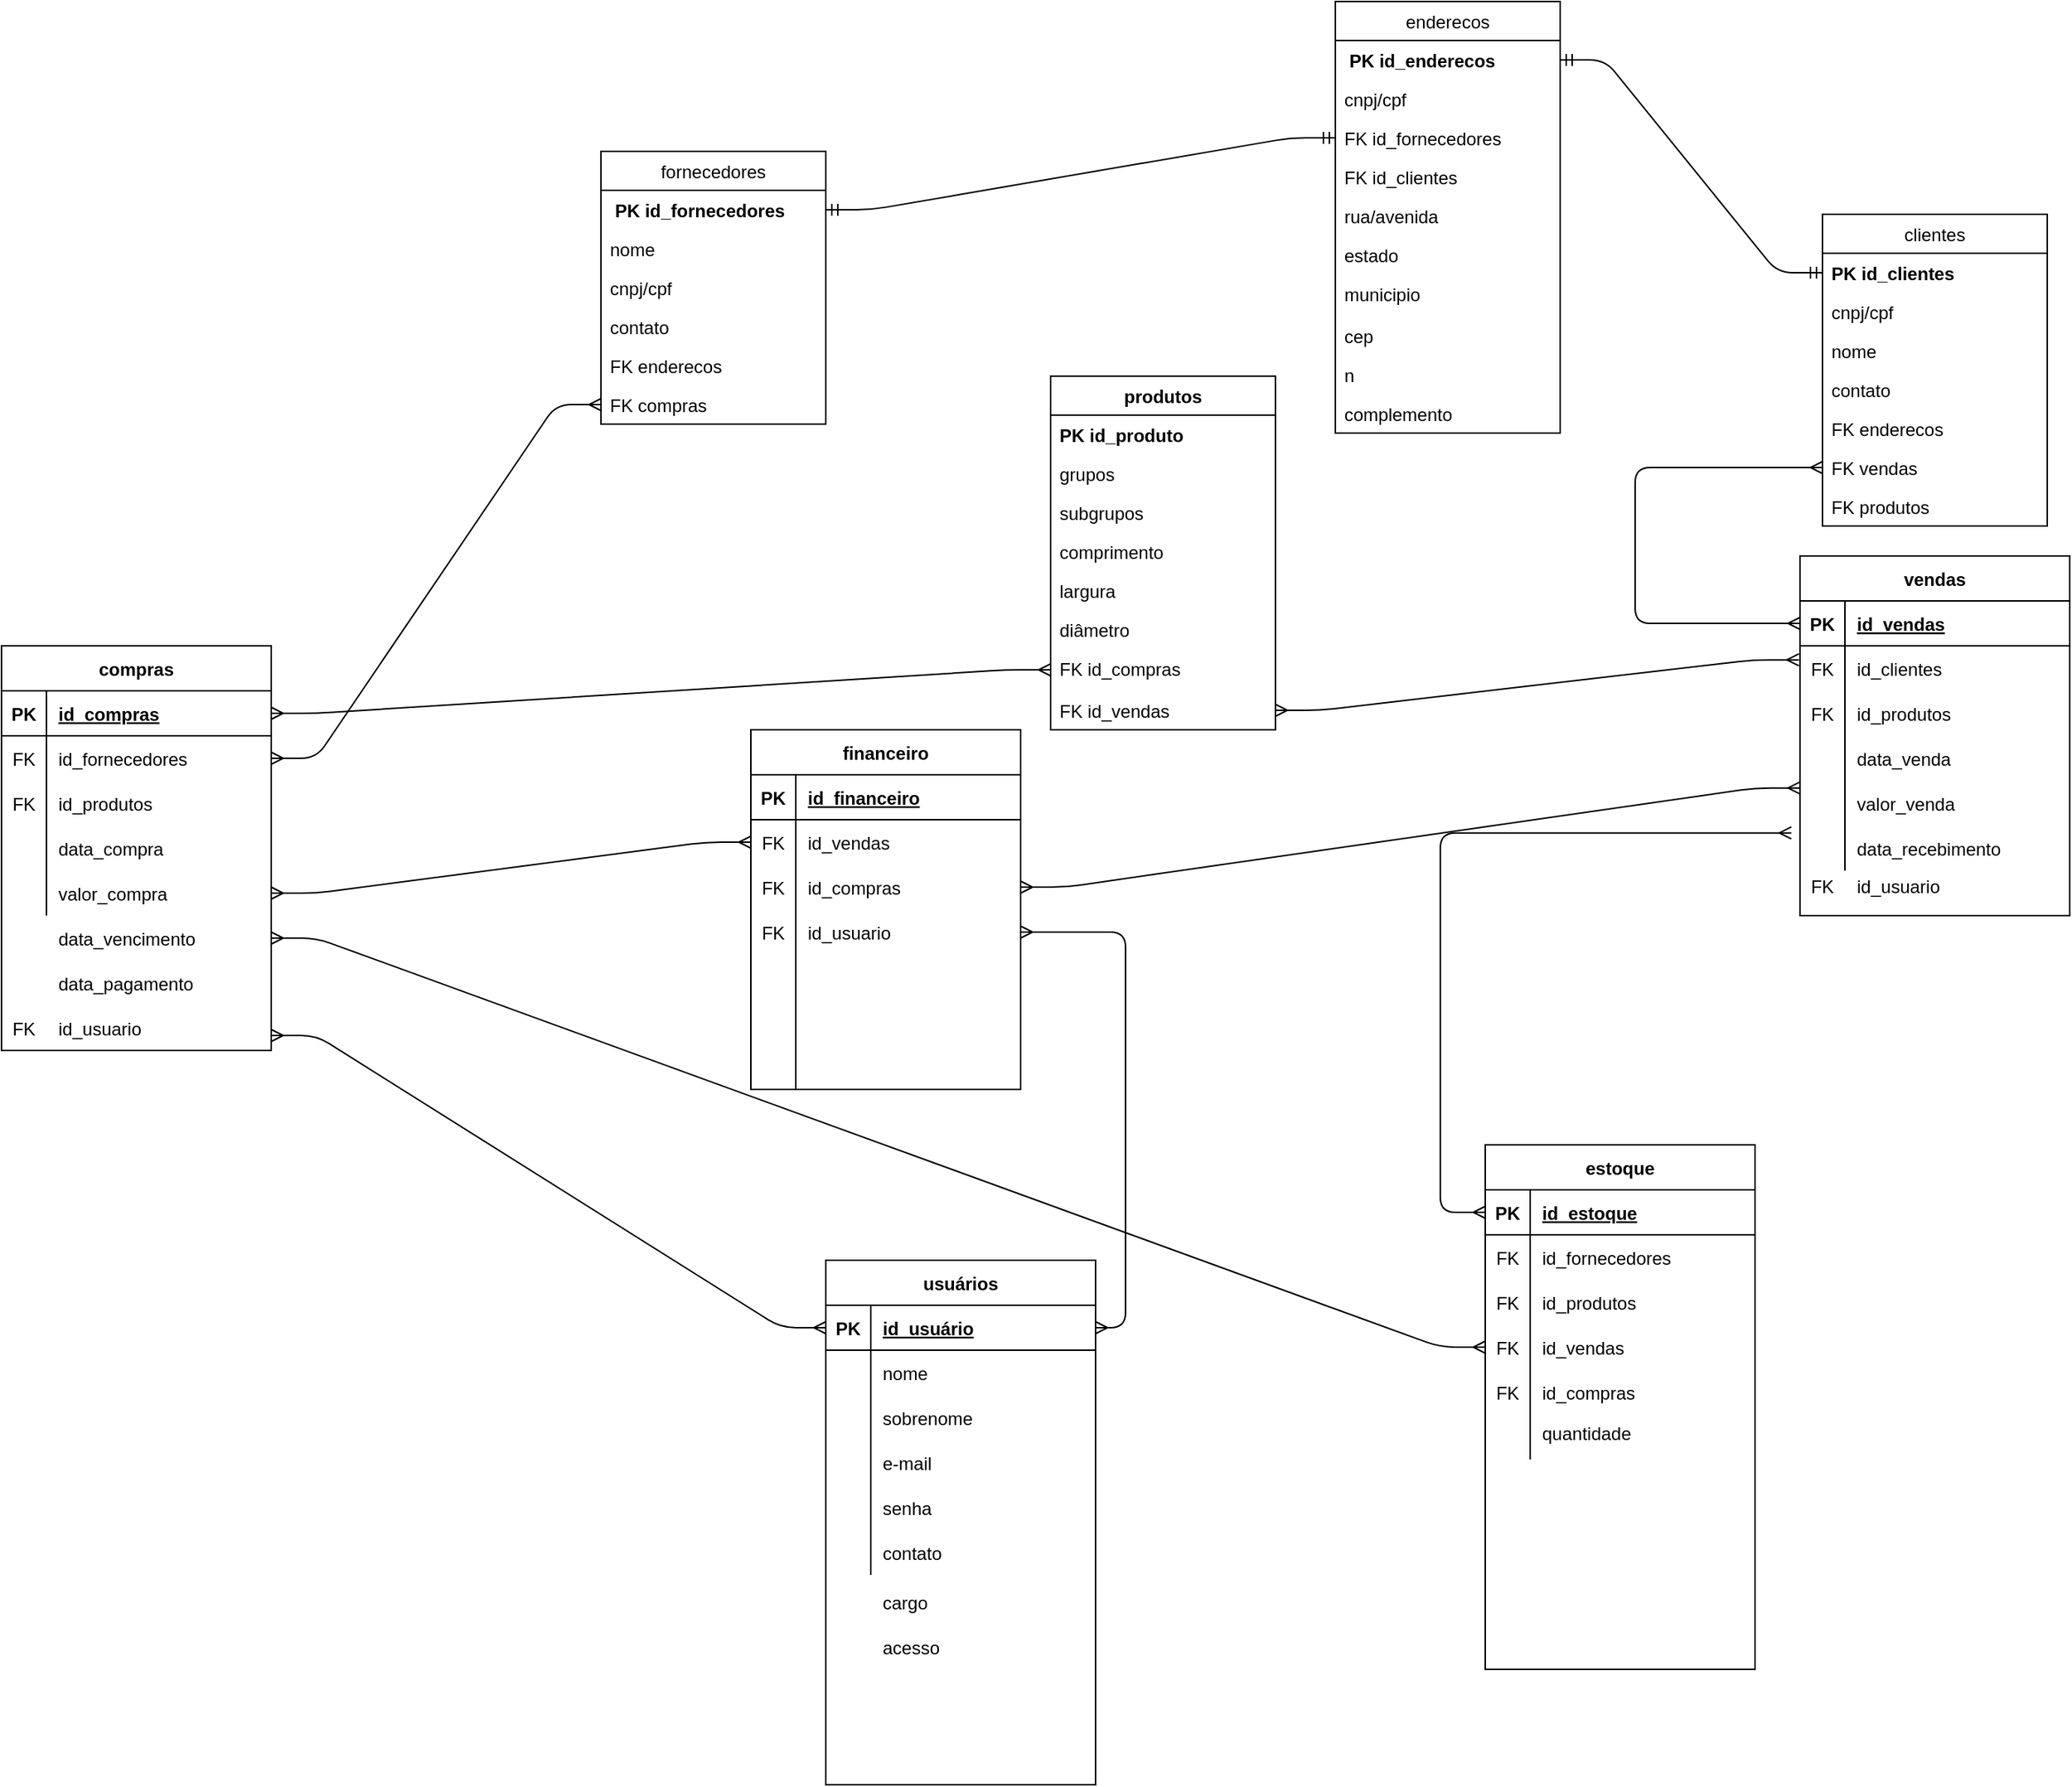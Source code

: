 <mxfile version="14.6.13" type="device"><diagram id="AC3jCSPEjIk_bnO0UqeY" name="Página-1"><mxGraphModel dx="2979" dy="2170" grid="1" gridSize="10" guides="1" tooltips="1" connect="1" arrows="1" fold="1" page="1" pageScale="1" pageWidth="1169" pageHeight="827" math="0" shadow="0"><root><mxCell id="0"/><mxCell id="1" parent="0"/><mxCell id="lcwkGmgKL0nh7AjNiD4M-1" value="fornecedores" style="swimlane;fontStyle=0;childLayout=stackLayout;horizontal=1;startSize=26;horizontalStack=0;resizeParent=1;resizeParentMax=0;resizeLast=0;collapsible=1;marginBottom=0;" parent="1" vertex="1"><mxGeometry x="50" y="30" width="150" height="182" as="geometry"/></mxCell><mxCell id="lcwkGmgKL0nh7AjNiD4M-2" value=" PK id_fornecedores" style="text;strokeColor=none;fillColor=none;align=left;verticalAlign=top;spacingLeft=4;spacingRight=4;overflow=hidden;rotatable=0;points=[[0,0.5],[1,0.5]];portConstraint=eastwest;fontStyle=1" parent="lcwkGmgKL0nh7AjNiD4M-1" vertex="1"><mxGeometry y="26" width="150" height="26" as="geometry"/></mxCell><mxCell id="lcwkGmgKL0nh7AjNiD4M-3" value="nome" style="text;strokeColor=none;fillColor=none;align=left;verticalAlign=top;spacingLeft=4;spacingRight=4;overflow=hidden;rotatable=0;points=[[0,0.5],[1,0.5]];portConstraint=eastwest;" parent="lcwkGmgKL0nh7AjNiD4M-1" vertex="1"><mxGeometry y="52" width="150" height="26" as="geometry"/></mxCell><mxCell id="lcwkGmgKL0nh7AjNiD4M-4" value="cnpj/cpf" style="text;strokeColor=none;fillColor=none;align=left;verticalAlign=top;spacingLeft=4;spacingRight=4;overflow=hidden;rotatable=0;points=[[0,0.5],[1,0.5]];portConstraint=eastwest;" parent="lcwkGmgKL0nh7AjNiD4M-1" vertex="1"><mxGeometry y="78" width="150" height="26" as="geometry"/></mxCell><mxCell id="lcwkGmgKL0nh7AjNiD4M-5" value="contato" style="text;strokeColor=none;fillColor=none;align=left;verticalAlign=top;spacingLeft=4;spacingRight=4;overflow=hidden;rotatable=0;points=[[0,0.5],[1,0.5]];portConstraint=eastwest;" parent="lcwkGmgKL0nh7AjNiD4M-1" vertex="1"><mxGeometry y="104" width="150" height="26" as="geometry"/></mxCell><mxCell id="lcwkGmgKL0nh7AjNiD4M-6" value="FK enderecos&#10;" style="text;strokeColor=none;fillColor=none;align=left;verticalAlign=top;spacingLeft=4;spacingRight=4;overflow=hidden;rotatable=0;points=[[0,0.5],[1,0.5]];portConstraint=eastwest;" parent="lcwkGmgKL0nh7AjNiD4M-1" vertex="1"><mxGeometry y="130" width="150" height="26" as="geometry"/></mxCell><mxCell id="lcwkGmgKL0nh7AjNiD4M-7" value="FK compras" style="text;strokeColor=none;fillColor=none;align=left;verticalAlign=top;spacingLeft=4;spacingRight=4;overflow=hidden;rotatable=0;points=[[0,0.5],[1,0.5]];portConstraint=eastwest;" parent="lcwkGmgKL0nh7AjNiD4M-1" vertex="1"><mxGeometry y="156" width="150" height="26" as="geometry"/></mxCell><mxCell id="lcwkGmgKL0nh7AjNiD4M-9" value="clientes" style="swimlane;fontStyle=0;childLayout=stackLayout;horizontal=1;startSize=26;horizontalStack=0;resizeParent=1;resizeParentMax=0;resizeLast=0;collapsible=1;marginBottom=0;" parent="1" vertex="1"><mxGeometry x="865" y="72" width="150" height="208" as="geometry"/></mxCell><mxCell id="lcwkGmgKL0nh7AjNiD4M-10" value="PK id_clientes" style="text;strokeColor=none;fillColor=none;align=left;verticalAlign=top;spacingLeft=4;spacingRight=4;overflow=hidden;rotatable=0;points=[[0,0.5],[1,0.5]];portConstraint=eastwest;fontStyle=1" parent="lcwkGmgKL0nh7AjNiD4M-9" vertex="1"><mxGeometry y="26" width="150" height="26" as="geometry"/></mxCell><mxCell id="lcwkGmgKL0nh7AjNiD4M-11" value="cnpj/cpf" style="text;strokeColor=none;fillColor=none;align=left;verticalAlign=top;spacingLeft=4;spacingRight=4;overflow=hidden;rotatable=0;points=[[0,0.5],[1,0.5]];portConstraint=eastwest;" parent="lcwkGmgKL0nh7AjNiD4M-9" vertex="1"><mxGeometry y="52" width="150" height="26" as="geometry"/></mxCell><mxCell id="lcwkGmgKL0nh7AjNiD4M-12" value="nome" style="text;strokeColor=none;fillColor=none;align=left;verticalAlign=top;spacingLeft=4;spacingRight=4;overflow=hidden;rotatable=0;points=[[0,0.5],[1,0.5]];portConstraint=eastwest;" parent="lcwkGmgKL0nh7AjNiD4M-9" vertex="1"><mxGeometry y="78" width="150" height="26" as="geometry"/></mxCell><mxCell id="lcwkGmgKL0nh7AjNiD4M-13" value="contato" style="text;strokeColor=none;fillColor=none;align=left;verticalAlign=top;spacingLeft=4;spacingRight=4;overflow=hidden;rotatable=0;points=[[0,0.5],[1,0.5]];portConstraint=eastwest;" parent="lcwkGmgKL0nh7AjNiD4M-9" vertex="1"><mxGeometry y="104" width="150" height="26" as="geometry"/></mxCell><mxCell id="lcwkGmgKL0nh7AjNiD4M-14" value="FK enderecos&#10;" style="text;strokeColor=none;fillColor=none;align=left;verticalAlign=top;spacingLeft=4;spacingRight=4;overflow=hidden;rotatable=0;points=[[0,0.5],[1,0.5]];portConstraint=eastwest;" parent="lcwkGmgKL0nh7AjNiD4M-9" vertex="1"><mxGeometry y="130" width="150" height="26" as="geometry"/></mxCell><mxCell id="lcwkGmgKL0nh7AjNiD4M-15" value="FK vendas" style="text;strokeColor=none;fillColor=none;align=left;verticalAlign=top;spacingLeft=4;spacingRight=4;overflow=hidden;rotatable=0;points=[[0,0.5],[1,0.5]];portConstraint=eastwest;" parent="lcwkGmgKL0nh7AjNiD4M-9" vertex="1"><mxGeometry y="156" width="150" height="26" as="geometry"/></mxCell><mxCell id="lcwkGmgKL0nh7AjNiD4M-16" value="FK produtos" style="text;strokeColor=none;fillColor=none;align=left;verticalAlign=top;spacingLeft=4;spacingRight=4;overflow=hidden;rotatable=0;points=[[0,0.5],[1,0.5]];portConstraint=eastwest;" parent="lcwkGmgKL0nh7AjNiD4M-9" vertex="1"><mxGeometry y="182" width="150" height="26" as="geometry"/></mxCell><mxCell id="lcwkGmgKL0nh7AjNiD4M-17" value="enderecos" style="swimlane;fontStyle=0;childLayout=stackLayout;horizontal=1;startSize=26;horizontalStack=0;resizeParent=1;resizeParentMax=0;resizeLast=0;collapsible=1;marginBottom=0;" parent="1" vertex="1"><mxGeometry x="540" y="-70" width="150" height="288" as="geometry"/></mxCell><mxCell id="lcwkGmgKL0nh7AjNiD4M-18" value=" PK id_enderecos" style="text;strokeColor=none;fillColor=none;align=left;verticalAlign=top;spacingLeft=4;spacingRight=4;overflow=hidden;rotatable=0;points=[[0,0.5],[1,0.5]];portConstraint=eastwest;fontStyle=1" parent="lcwkGmgKL0nh7AjNiD4M-17" vertex="1"><mxGeometry y="26" width="150" height="26" as="geometry"/></mxCell><mxCell id="lcwkGmgKL0nh7AjNiD4M-20" value="cnpj/cpf" style="text;strokeColor=none;fillColor=none;align=left;verticalAlign=top;spacingLeft=4;spacingRight=4;overflow=hidden;rotatable=0;points=[[0,0.5],[1,0.5]];portConstraint=eastwest;" parent="lcwkGmgKL0nh7AjNiD4M-17" vertex="1"><mxGeometry y="52" width="150" height="26" as="geometry"/></mxCell><mxCell id="lcwkGmgKL0nh7AjNiD4M-19" value="FK id_fornecedores" style="text;strokeColor=none;fillColor=none;align=left;verticalAlign=top;spacingLeft=4;spacingRight=4;overflow=hidden;rotatable=0;points=[[0,0.5],[1,0.5]];portConstraint=eastwest;" parent="lcwkGmgKL0nh7AjNiD4M-17" vertex="1"><mxGeometry y="78" width="150" height="26" as="geometry"/></mxCell><mxCell id="lcwkGmgKL0nh7AjNiD4M-21" value="FK id_clientes" style="text;strokeColor=none;fillColor=none;align=left;verticalAlign=top;spacingLeft=4;spacingRight=4;overflow=hidden;rotatable=0;points=[[0,0.5],[1,0.5]];portConstraint=eastwest;" parent="lcwkGmgKL0nh7AjNiD4M-17" vertex="1"><mxGeometry y="104" width="150" height="26" as="geometry"/></mxCell><mxCell id="lcwkGmgKL0nh7AjNiD4M-22" value="rua/avenida" style="text;strokeColor=none;fillColor=none;align=left;verticalAlign=top;spacingLeft=4;spacingRight=4;overflow=hidden;rotatable=0;points=[[0,0.5],[1,0.5]];portConstraint=eastwest;" parent="lcwkGmgKL0nh7AjNiD4M-17" vertex="1"><mxGeometry y="130" width="150" height="26" as="geometry"/></mxCell><mxCell id="lcwkGmgKL0nh7AjNiD4M-23" value="estado" style="text;strokeColor=none;fillColor=none;align=left;verticalAlign=top;spacingLeft=4;spacingRight=4;overflow=hidden;rotatable=0;points=[[0,0.5],[1,0.5]];portConstraint=eastwest;" parent="lcwkGmgKL0nh7AjNiD4M-17" vertex="1"><mxGeometry y="156" width="150" height="26" as="geometry"/></mxCell><mxCell id="lcwkGmgKL0nh7AjNiD4M-24" value="municipio&#10;" style="text;strokeColor=none;fillColor=none;align=left;verticalAlign=top;spacingLeft=4;spacingRight=4;overflow=hidden;rotatable=0;points=[[0,0.5],[1,0.5]];portConstraint=eastwest;" parent="lcwkGmgKL0nh7AjNiD4M-17" vertex="1"><mxGeometry y="182" width="150" height="28" as="geometry"/></mxCell><mxCell id="lcwkGmgKL0nh7AjNiD4M-29" value="cep" style="text;strokeColor=none;fillColor=none;align=left;verticalAlign=top;spacingLeft=4;spacingRight=4;overflow=hidden;rotatable=0;points=[[0,0.5],[1,0.5]];portConstraint=eastwest;" parent="lcwkGmgKL0nh7AjNiD4M-17" vertex="1"><mxGeometry y="210" width="150" height="26" as="geometry"/></mxCell><mxCell id="lcwkGmgKL0nh7AjNiD4M-31" value="n" style="text;strokeColor=none;fillColor=none;align=left;verticalAlign=top;spacingLeft=4;spacingRight=4;overflow=hidden;rotatable=0;points=[[0,0.5],[1,0.5]];portConstraint=eastwest;" parent="lcwkGmgKL0nh7AjNiD4M-17" vertex="1"><mxGeometry y="236" width="150" height="26" as="geometry"/></mxCell><mxCell id="lcwkGmgKL0nh7AjNiD4M-32" value="complemento" style="text;strokeColor=none;fillColor=none;align=left;verticalAlign=top;spacingLeft=4;spacingRight=4;overflow=hidden;rotatable=0;points=[[0,0.5],[1,0.5]];portConstraint=eastwest;" parent="lcwkGmgKL0nh7AjNiD4M-17" vertex="1"><mxGeometry y="262" width="150" height="26" as="geometry"/></mxCell><mxCell id="lcwkGmgKL0nh7AjNiD4M-33" value="produtos" style="swimlane;fontStyle=1;childLayout=stackLayout;horizontal=1;startSize=26;horizontalStack=0;resizeParent=1;resizeParentMax=0;resizeLast=0;collapsible=1;marginBottom=0;" parent="1" vertex="1"><mxGeometry x="350" y="180" width="150" height="236" as="geometry"/></mxCell><mxCell id="lcwkGmgKL0nh7AjNiD4M-34" value="PK id_produto" style="text;strokeColor=none;fillColor=none;align=left;verticalAlign=top;spacingLeft=4;spacingRight=4;overflow=hidden;rotatable=0;points=[[0,0.5],[1,0.5]];portConstraint=eastwest;fontStyle=1" parent="lcwkGmgKL0nh7AjNiD4M-33" vertex="1"><mxGeometry y="26" width="150" height="26" as="geometry"/></mxCell><mxCell id="lcwkGmgKL0nh7AjNiD4M-35" value="grupos" style="text;strokeColor=none;fillColor=none;align=left;verticalAlign=top;spacingLeft=4;spacingRight=4;overflow=hidden;rotatable=0;points=[[0,0.5],[1,0.5]];portConstraint=eastwest;" parent="lcwkGmgKL0nh7AjNiD4M-33" vertex="1"><mxGeometry y="52" width="150" height="26" as="geometry"/></mxCell><mxCell id="lcwkGmgKL0nh7AjNiD4M-36" value="subgrupos" style="text;strokeColor=none;fillColor=none;align=left;verticalAlign=top;spacingLeft=4;spacingRight=4;overflow=hidden;rotatable=0;points=[[0,0.5],[1,0.5]];portConstraint=eastwest;" parent="lcwkGmgKL0nh7AjNiD4M-33" vertex="1"><mxGeometry y="78" width="150" height="26" as="geometry"/></mxCell><mxCell id="lcwkGmgKL0nh7AjNiD4M-37" value="comprimento" style="text;strokeColor=none;fillColor=none;align=left;verticalAlign=top;spacingLeft=4;spacingRight=4;overflow=hidden;rotatable=0;points=[[0,0.5],[1,0.5]];portConstraint=eastwest;" parent="lcwkGmgKL0nh7AjNiD4M-33" vertex="1"><mxGeometry y="104" width="150" height="26" as="geometry"/></mxCell><mxCell id="lcwkGmgKL0nh7AjNiD4M-38" value="largura" style="text;strokeColor=none;fillColor=none;align=left;verticalAlign=top;spacingLeft=4;spacingRight=4;overflow=hidden;rotatable=0;points=[[0,0.5],[1,0.5]];portConstraint=eastwest;" parent="lcwkGmgKL0nh7AjNiD4M-33" vertex="1"><mxGeometry y="130" width="150" height="26" as="geometry"/></mxCell><mxCell id="lcwkGmgKL0nh7AjNiD4M-39" value="diâmetro" style="text;strokeColor=none;fillColor=none;align=left;verticalAlign=top;spacingLeft=4;spacingRight=4;overflow=hidden;rotatable=0;points=[[0,0.5],[1,0.5]];portConstraint=eastwest;" parent="lcwkGmgKL0nh7AjNiD4M-33" vertex="1"><mxGeometry y="156" width="150" height="26" as="geometry"/></mxCell><mxCell id="lcwkGmgKL0nh7AjNiD4M-40" value="FK id_compras" style="text;strokeColor=none;fillColor=none;align=left;verticalAlign=top;spacingLeft=4;spacingRight=4;overflow=hidden;rotatable=0;points=[[0,0.5],[1,0.5]];portConstraint=eastwest;" parent="lcwkGmgKL0nh7AjNiD4M-33" vertex="1"><mxGeometry y="182" width="150" height="28" as="geometry"/></mxCell><mxCell id="lcwkGmgKL0nh7AjNiD4M-41" value="FK id_vendas" style="text;strokeColor=none;fillColor=none;align=left;verticalAlign=top;spacingLeft=4;spacingRight=4;overflow=hidden;rotatable=0;points=[[0,0.5],[1,0.5]];portConstraint=eastwest;" parent="lcwkGmgKL0nh7AjNiD4M-33" vertex="1"><mxGeometry y="210" width="150" height="26" as="geometry"/></mxCell><mxCell id="lcwkGmgKL0nh7AjNiD4M-52" value="vendas" style="shape=table;startSize=30;container=1;collapsible=1;childLayout=tableLayout;fixedRows=1;rowLines=0;fontStyle=1;align=center;resizeLast=1;" parent="1" vertex="1"><mxGeometry x="850" y="300" width="180" height="240" as="geometry"/></mxCell><mxCell id="lcwkGmgKL0nh7AjNiD4M-53" value="" style="shape=partialRectangle;collapsible=0;dropTarget=0;pointerEvents=0;fillColor=none;top=0;left=0;bottom=1;right=0;points=[[0,0.5],[1,0.5]];portConstraint=eastwest;" parent="lcwkGmgKL0nh7AjNiD4M-52" vertex="1"><mxGeometry y="30" width="180" height="30" as="geometry"/></mxCell><mxCell id="lcwkGmgKL0nh7AjNiD4M-54" value="PK" style="shape=partialRectangle;connectable=0;fillColor=none;top=0;left=0;bottom=0;right=0;fontStyle=1;overflow=hidden;" parent="lcwkGmgKL0nh7AjNiD4M-53" vertex="1"><mxGeometry width="30" height="30" as="geometry"/></mxCell><mxCell id="lcwkGmgKL0nh7AjNiD4M-55" value="id_vendas" style="shape=partialRectangle;connectable=0;fillColor=none;top=0;left=0;bottom=0;right=0;align=left;spacingLeft=6;fontStyle=5;overflow=hidden;" parent="lcwkGmgKL0nh7AjNiD4M-53" vertex="1"><mxGeometry x="30" width="150" height="30" as="geometry"/></mxCell><mxCell id="lcwkGmgKL0nh7AjNiD4M-56" value="" style="shape=partialRectangle;collapsible=0;dropTarget=0;pointerEvents=0;fillColor=none;top=0;left=0;bottom=0;right=0;points=[[0,0.5],[1,0.5]];portConstraint=eastwest;" parent="lcwkGmgKL0nh7AjNiD4M-52" vertex="1"><mxGeometry y="60" width="180" height="30" as="geometry"/></mxCell><mxCell id="lcwkGmgKL0nh7AjNiD4M-57" value="FK" style="shape=partialRectangle;connectable=0;fillColor=none;top=0;left=0;bottom=0;right=0;editable=1;overflow=hidden;" parent="lcwkGmgKL0nh7AjNiD4M-56" vertex="1"><mxGeometry width="30" height="30" as="geometry"/></mxCell><mxCell id="lcwkGmgKL0nh7AjNiD4M-58" value="id_clientes" style="shape=partialRectangle;connectable=0;fillColor=none;top=0;left=0;bottom=0;right=0;align=left;spacingLeft=6;overflow=hidden;" parent="lcwkGmgKL0nh7AjNiD4M-56" vertex="1"><mxGeometry x="30" width="150" height="30" as="geometry"/></mxCell><mxCell id="lcwkGmgKL0nh7AjNiD4M-59" value="" style="shape=partialRectangle;collapsible=0;dropTarget=0;pointerEvents=0;fillColor=none;top=0;left=0;bottom=0;right=0;points=[[0,0.5],[1,0.5]];portConstraint=eastwest;" parent="lcwkGmgKL0nh7AjNiD4M-52" vertex="1"><mxGeometry y="90" width="180" height="30" as="geometry"/></mxCell><mxCell id="lcwkGmgKL0nh7AjNiD4M-60" value="FK" style="shape=partialRectangle;connectable=0;fillColor=none;top=0;left=0;bottom=0;right=0;editable=1;overflow=hidden;" parent="lcwkGmgKL0nh7AjNiD4M-59" vertex="1"><mxGeometry width="30" height="30" as="geometry"/></mxCell><mxCell id="lcwkGmgKL0nh7AjNiD4M-61" value="id_produtos" style="shape=partialRectangle;connectable=0;fillColor=none;top=0;left=0;bottom=0;right=0;align=left;spacingLeft=6;overflow=hidden;" parent="lcwkGmgKL0nh7AjNiD4M-59" vertex="1"><mxGeometry x="30" width="150" height="30" as="geometry"/></mxCell><mxCell id="lcwkGmgKL0nh7AjNiD4M-62" value="" style="shape=partialRectangle;collapsible=0;dropTarget=0;pointerEvents=0;fillColor=none;top=0;left=0;bottom=0;right=0;points=[[0,0.5],[1,0.5]];portConstraint=eastwest;" parent="lcwkGmgKL0nh7AjNiD4M-52" vertex="1"><mxGeometry y="120" width="180" height="30" as="geometry"/></mxCell><mxCell id="lcwkGmgKL0nh7AjNiD4M-63" value="" style="shape=partialRectangle;connectable=0;fillColor=none;top=0;left=0;bottom=0;right=0;editable=1;overflow=hidden;" parent="lcwkGmgKL0nh7AjNiD4M-62" vertex="1"><mxGeometry width="30" height="30" as="geometry"/></mxCell><mxCell id="lcwkGmgKL0nh7AjNiD4M-64" value="data_venda" style="shape=partialRectangle;connectable=0;fillColor=none;top=0;left=0;bottom=0;right=0;align=left;spacingLeft=6;overflow=hidden;" parent="lcwkGmgKL0nh7AjNiD4M-62" vertex="1"><mxGeometry x="30" width="150" height="30" as="geometry"/></mxCell><mxCell id="lcwkGmgKL0nh7AjNiD4M-68" value="" style="shape=partialRectangle;collapsible=0;dropTarget=0;pointerEvents=0;fillColor=none;top=0;left=0;bottom=0;right=0;points=[[0,0.5],[1,0.5]];portConstraint=eastwest;" parent="lcwkGmgKL0nh7AjNiD4M-52" vertex="1"><mxGeometry y="150" width="180" height="30" as="geometry"/></mxCell><mxCell id="lcwkGmgKL0nh7AjNiD4M-69" value="" style="shape=partialRectangle;connectable=0;fillColor=none;top=0;left=0;bottom=0;right=0;editable=1;overflow=hidden;" parent="lcwkGmgKL0nh7AjNiD4M-68" vertex="1"><mxGeometry width="30" height="30" as="geometry"/></mxCell><mxCell id="lcwkGmgKL0nh7AjNiD4M-70" value="valor_venda" style="shape=partialRectangle;connectable=0;fillColor=none;top=0;left=0;bottom=0;right=0;align=left;spacingLeft=6;overflow=hidden;" parent="lcwkGmgKL0nh7AjNiD4M-68" vertex="1"><mxGeometry x="30" width="150" height="30" as="geometry"/></mxCell><mxCell id="lcwkGmgKL0nh7AjNiD4M-90" value="" style="shape=partialRectangle;collapsible=0;dropTarget=0;pointerEvents=0;fillColor=none;top=0;left=0;bottom=0;right=0;points=[[0,0.5],[1,0.5]];portConstraint=eastwest;" parent="lcwkGmgKL0nh7AjNiD4M-52" vertex="1"><mxGeometry y="180" width="180" height="30" as="geometry"/></mxCell><mxCell id="lcwkGmgKL0nh7AjNiD4M-91" value="" style="shape=partialRectangle;connectable=0;fillColor=none;top=0;left=0;bottom=0;right=0;editable=1;overflow=hidden;" parent="lcwkGmgKL0nh7AjNiD4M-90" vertex="1"><mxGeometry width="30" height="30" as="geometry"/></mxCell><mxCell id="lcwkGmgKL0nh7AjNiD4M-92" value="data_recebimento" style="shape=partialRectangle;connectable=0;fillColor=none;top=0;left=0;bottom=0;right=0;align=left;spacingLeft=6;overflow=hidden;" parent="lcwkGmgKL0nh7AjNiD4M-90" vertex="1"><mxGeometry x="30" width="150" height="30" as="geometry"/></mxCell><mxCell id="lcwkGmgKL0nh7AjNiD4M-71" value="compras" style="shape=table;startSize=30;container=1;collapsible=1;childLayout=tableLayout;fixedRows=1;rowLines=0;fontStyle=1;align=center;resizeLast=1;" parent="1" vertex="1"><mxGeometry x="-350" y="360" width="180" height="270" as="geometry"/></mxCell><mxCell id="lcwkGmgKL0nh7AjNiD4M-72" value="" style="shape=partialRectangle;collapsible=0;dropTarget=0;pointerEvents=0;fillColor=none;top=0;left=0;bottom=1;right=0;points=[[0,0.5],[1,0.5]];portConstraint=eastwest;" parent="lcwkGmgKL0nh7AjNiD4M-71" vertex="1"><mxGeometry y="30" width="180" height="30" as="geometry"/></mxCell><mxCell id="lcwkGmgKL0nh7AjNiD4M-73" value="PK" style="shape=partialRectangle;connectable=0;fillColor=none;top=0;left=0;bottom=0;right=0;fontStyle=1;overflow=hidden;" parent="lcwkGmgKL0nh7AjNiD4M-72" vertex="1"><mxGeometry width="30" height="30" as="geometry"/></mxCell><mxCell id="lcwkGmgKL0nh7AjNiD4M-74" value="id_compras" style="shape=partialRectangle;connectable=0;fillColor=none;top=0;left=0;bottom=0;right=0;align=left;spacingLeft=6;fontStyle=5;overflow=hidden;" parent="lcwkGmgKL0nh7AjNiD4M-72" vertex="1"><mxGeometry x="30" width="150" height="30" as="geometry"/></mxCell><mxCell id="lcwkGmgKL0nh7AjNiD4M-75" value="" style="shape=partialRectangle;collapsible=0;dropTarget=0;pointerEvents=0;fillColor=none;top=0;left=0;bottom=0;right=0;points=[[0,0.5],[1,0.5]];portConstraint=eastwest;" parent="lcwkGmgKL0nh7AjNiD4M-71" vertex="1"><mxGeometry y="60" width="180" height="30" as="geometry"/></mxCell><mxCell id="lcwkGmgKL0nh7AjNiD4M-76" value="FK" style="shape=partialRectangle;connectable=0;fillColor=none;top=0;left=0;bottom=0;right=0;editable=1;overflow=hidden;" parent="lcwkGmgKL0nh7AjNiD4M-75" vertex="1"><mxGeometry width="30" height="30" as="geometry"/></mxCell><mxCell id="lcwkGmgKL0nh7AjNiD4M-77" value="id_fornecedores" style="shape=partialRectangle;connectable=0;fillColor=none;top=0;left=0;bottom=0;right=0;align=left;spacingLeft=6;overflow=hidden;" parent="lcwkGmgKL0nh7AjNiD4M-75" vertex="1"><mxGeometry x="30" width="150" height="30" as="geometry"/></mxCell><mxCell id="lcwkGmgKL0nh7AjNiD4M-78" value="" style="shape=partialRectangle;collapsible=0;dropTarget=0;pointerEvents=0;fillColor=none;top=0;left=0;bottom=0;right=0;points=[[0,0.5],[1,0.5]];portConstraint=eastwest;" parent="lcwkGmgKL0nh7AjNiD4M-71" vertex="1"><mxGeometry y="90" width="180" height="30" as="geometry"/></mxCell><mxCell id="lcwkGmgKL0nh7AjNiD4M-79" value="FK" style="shape=partialRectangle;connectable=0;fillColor=none;top=0;left=0;bottom=0;right=0;editable=1;overflow=hidden;" parent="lcwkGmgKL0nh7AjNiD4M-78" vertex="1"><mxGeometry width="30" height="30" as="geometry"/></mxCell><mxCell id="lcwkGmgKL0nh7AjNiD4M-80" value="id_produtos" style="shape=partialRectangle;connectable=0;fillColor=none;top=0;left=0;bottom=0;right=0;align=left;spacingLeft=6;overflow=hidden;" parent="lcwkGmgKL0nh7AjNiD4M-78" vertex="1"><mxGeometry x="30" width="150" height="30" as="geometry"/></mxCell><mxCell id="lcwkGmgKL0nh7AjNiD4M-81" value="" style="shape=partialRectangle;collapsible=0;dropTarget=0;pointerEvents=0;fillColor=none;top=0;left=0;bottom=0;right=0;points=[[0,0.5],[1,0.5]];portConstraint=eastwest;" parent="lcwkGmgKL0nh7AjNiD4M-71" vertex="1"><mxGeometry y="120" width="180" height="30" as="geometry"/></mxCell><mxCell id="lcwkGmgKL0nh7AjNiD4M-82" value="" style="shape=partialRectangle;connectable=0;fillColor=none;top=0;left=0;bottom=0;right=0;editable=1;overflow=hidden;" parent="lcwkGmgKL0nh7AjNiD4M-81" vertex="1"><mxGeometry width="30" height="30" as="geometry"/></mxCell><mxCell id="lcwkGmgKL0nh7AjNiD4M-83" value="data_compra" style="shape=partialRectangle;connectable=0;fillColor=none;top=0;left=0;bottom=0;right=0;align=left;spacingLeft=6;overflow=hidden;" parent="lcwkGmgKL0nh7AjNiD4M-81" vertex="1"><mxGeometry x="30" width="150" height="30" as="geometry"/></mxCell><mxCell id="lcwkGmgKL0nh7AjNiD4M-87" value="" style="shape=partialRectangle;collapsible=0;dropTarget=0;pointerEvents=0;fillColor=none;top=0;left=0;bottom=0;right=0;points=[[0,0.5],[1,0.5]];portConstraint=eastwest;" parent="lcwkGmgKL0nh7AjNiD4M-71" vertex="1"><mxGeometry y="150" width="180" height="30" as="geometry"/></mxCell><mxCell id="lcwkGmgKL0nh7AjNiD4M-88" value="" style="shape=partialRectangle;connectable=0;fillColor=none;top=0;left=0;bottom=0;right=0;editable=1;overflow=hidden;" parent="lcwkGmgKL0nh7AjNiD4M-87" vertex="1"><mxGeometry width="30" height="30" as="geometry"/></mxCell><mxCell id="lcwkGmgKL0nh7AjNiD4M-89" value="valor_compra" style="shape=partialRectangle;connectable=0;fillColor=none;top=0;left=0;bottom=0;right=0;align=left;spacingLeft=6;overflow=hidden;" parent="lcwkGmgKL0nh7AjNiD4M-87" vertex="1"><mxGeometry x="30" width="150" height="30" as="geometry"/></mxCell><mxCell id="lcwkGmgKL0nh7AjNiD4M-120" value="" style="shape=partialRectangle;collapsible=0;dropTarget=0;pointerEvents=0;fillColor=none;top=0;left=0;bottom=0;right=0;points=[[0,0.5],[1,0.5]];portConstraint=eastwest;" parent="1" vertex="1"><mxGeometry x="-350" y="570" width="180" height="30" as="geometry"/></mxCell><mxCell id="lcwkGmgKL0nh7AjNiD4M-121" value="" style="shape=partialRectangle;connectable=0;fillColor=none;top=0;left=0;bottom=0;right=0;editable=1;overflow=hidden;" parent="lcwkGmgKL0nh7AjNiD4M-120" vertex="1"><mxGeometry width="30" height="30" as="geometry"/></mxCell><mxCell id="lcwkGmgKL0nh7AjNiD4M-122" value="data_pagamento" style="shape=partialRectangle;connectable=0;fillColor=none;top=0;left=0;bottom=0;right=0;align=left;spacingLeft=6;overflow=hidden;" parent="lcwkGmgKL0nh7AjNiD4M-120" vertex="1"><mxGeometry x="30" width="150" height="30" as="geometry"/></mxCell><mxCell id="lcwkGmgKL0nh7AjNiD4M-123" value="" style="shape=partialRectangle;collapsible=0;dropTarget=0;pointerEvents=0;fillColor=none;top=0;left=0;bottom=0;right=0;points=[[0,0.5],[1,0.5]];portConstraint=eastwest;" parent="1" vertex="1"><mxGeometry x="-350" y="540" width="180" height="30" as="geometry"/></mxCell><mxCell id="lcwkGmgKL0nh7AjNiD4M-124" value="" style="shape=partialRectangle;connectable=0;fillColor=none;top=0;left=0;bottom=0;right=0;editable=1;overflow=hidden;" parent="lcwkGmgKL0nh7AjNiD4M-123" vertex="1"><mxGeometry width="30" height="30" as="geometry"/></mxCell><mxCell id="lcwkGmgKL0nh7AjNiD4M-125" value="data_vencimento" style="shape=partialRectangle;connectable=0;fillColor=none;top=0;left=0;bottom=0;right=0;align=left;spacingLeft=6;overflow=hidden;" parent="lcwkGmgKL0nh7AjNiD4M-123" vertex="1"><mxGeometry x="30" width="150" height="30" as="geometry"/></mxCell><mxCell id="lcwkGmgKL0nh7AjNiD4M-126" value="estoque" style="shape=table;startSize=30;container=1;collapsible=1;childLayout=tableLayout;fixedRows=1;rowLines=0;fontStyle=1;align=center;resizeLast=1;" parent="1" vertex="1"><mxGeometry x="640" y="693" width="180" height="350" as="geometry"/></mxCell><mxCell id="lcwkGmgKL0nh7AjNiD4M-127" value="" style="shape=partialRectangle;collapsible=0;dropTarget=0;pointerEvents=0;fillColor=none;top=0;left=0;bottom=1;right=0;points=[[0,0.5],[1,0.5]];portConstraint=eastwest;" parent="lcwkGmgKL0nh7AjNiD4M-126" vertex="1"><mxGeometry y="30" width="180" height="30" as="geometry"/></mxCell><mxCell id="lcwkGmgKL0nh7AjNiD4M-128" value="PK" style="shape=partialRectangle;connectable=0;fillColor=none;top=0;left=0;bottom=0;right=0;fontStyle=1;overflow=hidden;" parent="lcwkGmgKL0nh7AjNiD4M-127" vertex="1"><mxGeometry width="30" height="30" as="geometry"/></mxCell><mxCell id="lcwkGmgKL0nh7AjNiD4M-129" value="id_estoque" style="shape=partialRectangle;connectable=0;fillColor=none;top=0;left=0;bottom=0;right=0;align=left;spacingLeft=6;fontStyle=5;overflow=hidden;" parent="lcwkGmgKL0nh7AjNiD4M-127" vertex="1"><mxGeometry x="30" width="150" height="30" as="geometry"/></mxCell><mxCell id="lcwkGmgKL0nh7AjNiD4M-130" value="" style="shape=partialRectangle;collapsible=0;dropTarget=0;pointerEvents=0;fillColor=none;top=0;left=0;bottom=0;right=0;points=[[0,0.5],[1,0.5]];portConstraint=eastwest;" parent="lcwkGmgKL0nh7AjNiD4M-126" vertex="1"><mxGeometry y="60" width="180" height="30" as="geometry"/></mxCell><mxCell id="lcwkGmgKL0nh7AjNiD4M-131" value="FK" style="shape=partialRectangle;connectable=0;fillColor=none;top=0;left=0;bottom=0;right=0;editable=1;overflow=hidden;" parent="lcwkGmgKL0nh7AjNiD4M-130" vertex="1"><mxGeometry width="30" height="30" as="geometry"/></mxCell><mxCell id="lcwkGmgKL0nh7AjNiD4M-132" value="id_fornecedores" style="shape=partialRectangle;connectable=0;fillColor=none;top=0;left=0;bottom=0;right=0;align=left;spacingLeft=6;overflow=hidden;" parent="lcwkGmgKL0nh7AjNiD4M-130" vertex="1"><mxGeometry x="30" width="150" height="30" as="geometry"/></mxCell><mxCell id="lcwkGmgKL0nh7AjNiD4M-133" value="" style="shape=partialRectangle;collapsible=0;dropTarget=0;pointerEvents=0;fillColor=none;top=0;left=0;bottom=0;right=0;points=[[0,0.5],[1,0.5]];portConstraint=eastwest;" parent="lcwkGmgKL0nh7AjNiD4M-126" vertex="1"><mxGeometry y="90" width="180" height="30" as="geometry"/></mxCell><mxCell id="lcwkGmgKL0nh7AjNiD4M-134" value="FK" style="shape=partialRectangle;connectable=0;fillColor=none;top=0;left=0;bottom=0;right=0;editable=1;overflow=hidden;" parent="lcwkGmgKL0nh7AjNiD4M-133" vertex="1"><mxGeometry width="30" height="30" as="geometry"/></mxCell><mxCell id="lcwkGmgKL0nh7AjNiD4M-135" value="id_produtos" style="shape=partialRectangle;connectable=0;fillColor=none;top=0;left=0;bottom=0;right=0;align=left;spacingLeft=6;overflow=hidden;" parent="lcwkGmgKL0nh7AjNiD4M-133" vertex="1"><mxGeometry x="30" width="150" height="30" as="geometry"/></mxCell><mxCell id="lcwkGmgKL0nh7AjNiD4M-136" value="" style="shape=partialRectangle;collapsible=0;dropTarget=0;pointerEvents=0;fillColor=none;top=0;left=0;bottom=0;right=0;points=[[0,0.5],[1,0.5]];portConstraint=eastwest;" parent="lcwkGmgKL0nh7AjNiD4M-126" vertex="1"><mxGeometry y="120" width="180" height="30" as="geometry"/></mxCell><mxCell id="lcwkGmgKL0nh7AjNiD4M-137" value="FK" style="shape=partialRectangle;connectable=0;fillColor=none;top=0;left=0;bottom=0;right=0;editable=1;overflow=hidden;" parent="lcwkGmgKL0nh7AjNiD4M-136" vertex="1"><mxGeometry width="30" height="30" as="geometry"/></mxCell><mxCell id="lcwkGmgKL0nh7AjNiD4M-138" value="id_vendas" style="shape=partialRectangle;connectable=0;fillColor=none;top=0;left=0;bottom=0;right=0;align=left;spacingLeft=6;overflow=hidden;" parent="lcwkGmgKL0nh7AjNiD4M-136" vertex="1"><mxGeometry x="30" width="150" height="30" as="geometry"/></mxCell><mxCell id="lcwkGmgKL0nh7AjNiD4M-139" value="" style="shape=partialRectangle;collapsible=0;dropTarget=0;pointerEvents=0;fillColor=none;top=0;left=0;bottom=0;right=0;points=[[0,0.5],[1,0.5]];portConstraint=eastwest;" parent="lcwkGmgKL0nh7AjNiD4M-126" vertex="1"><mxGeometry y="150" width="180" height="30" as="geometry"/></mxCell><mxCell id="lcwkGmgKL0nh7AjNiD4M-140" value="FK" style="shape=partialRectangle;connectable=0;fillColor=none;top=0;left=0;bottom=0;right=0;editable=1;overflow=hidden;" parent="lcwkGmgKL0nh7AjNiD4M-139" vertex="1"><mxGeometry width="30" height="30" as="geometry"/></mxCell><mxCell id="lcwkGmgKL0nh7AjNiD4M-141" value="id_compras" style="shape=partialRectangle;connectable=0;fillColor=none;top=0;left=0;bottom=0;right=0;align=left;spacingLeft=6;overflow=hidden;" parent="lcwkGmgKL0nh7AjNiD4M-139" vertex="1"><mxGeometry x="30" width="150" height="30" as="geometry"/></mxCell><mxCell id="lcwkGmgKL0nh7AjNiD4M-142" value="" style="shape=partialRectangle;collapsible=0;dropTarget=0;pointerEvents=0;fillColor=none;top=0;left=0;bottom=0;right=0;points=[[0,0.5],[1,0.5]];portConstraint=eastwest;" parent="lcwkGmgKL0nh7AjNiD4M-126" vertex="1"><mxGeometry y="180" width="180" height="30" as="geometry"/></mxCell><mxCell id="lcwkGmgKL0nh7AjNiD4M-143" value="" style="shape=partialRectangle;connectable=0;fillColor=none;top=0;left=0;bottom=0;right=0;editable=1;overflow=hidden;" parent="lcwkGmgKL0nh7AjNiD4M-142" vertex="1"><mxGeometry width="30" height="30" as="geometry"/></mxCell><mxCell id="lcwkGmgKL0nh7AjNiD4M-144" value="" style="shape=partialRectangle;connectable=0;fillColor=none;top=0;left=0;bottom=0;right=0;align=left;spacingLeft=6;overflow=hidden;" parent="lcwkGmgKL0nh7AjNiD4M-142" vertex="1"><mxGeometry x="30" width="150" height="30" as="geometry"/></mxCell><mxCell id="lcwkGmgKL0nh7AjNiD4M-157" value="" style="shape=partialRectangle;collapsible=0;dropTarget=0;pointerEvents=0;fillColor=none;top=0;left=0;bottom=0;right=0;points=[[0,0.5],[1,0.5]];portConstraint=eastwest;" parent="1" vertex="1"><mxGeometry x="640" y="870" width="180" height="30" as="geometry"/></mxCell><mxCell id="lcwkGmgKL0nh7AjNiD4M-158" value="" style="shape=partialRectangle;connectable=0;fillColor=none;top=0;left=0;bottom=0;right=0;editable=1;overflow=hidden;" parent="lcwkGmgKL0nh7AjNiD4M-157" vertex="1"><mxGeometry width="30" height="30" as="geometry"/></mxCell><mxCell id="lcwkGmgKL0nh7AjNiD4M-159" value="quantidade" style="shape=partialRectangle;connectable=0;fillColor=none;top=0;left=0;bottom=0;right=0;align=left;spacingLeft=6;overflow=hidden;" parent="lcwkGmgKL0nh7AjNiD4M-157" vertex="1"><mxGeometry x="30" width="150" height="30" as="geometry"/></mxCell><mxCell id="lcwkGmgKL0nh7AjNiD4M-160" value="financeiro" style="shape=table;startSize=30;container=1;collapsible=1;childLayout=tableLayout;fixedRows=1;rowLines=0;fontStyle=1;align=center;resizeLast=1;" parent="1" vertex="1"><mxGeometry x="150" y="416" width="180" height="240" as="geometry"/></mxCell><mxCell id="lcwkGmgKL0nh7AjNiD4M-161" value="" style="shape=partialRectangle;collapsible=0;dropTarget=0;pointerEvents=0;fillColor=none;top=0;left=0;bottom=1;right=0;points=[[0,0.5],[1,0.5]];portConstraint=eastwest;" parent="lcwkGmgKL0nh7AjNiD4M-160" vertex="1"><mxGeometry y="30" width="180" height="30" as="geometry"/></mxCell><mxCell id="lcwkGmgKL0nh7AjNiD4M-162" value="PK" style="shape=partialRectangle;connectable=0;fillColor=none;top=0;left=0;bottom=0;right=0;fontStyle=1;overflow=hidden;" parent="lcwkGmgKL0nh7AjNiD4M-161" vertex="1"><mxGeometry width="30" height="30" as="geometry"/></mxCell><mxCell id="lcwkGmgKL0nh7AjNiD4M-163" value="id_financeiro" style="shape=partialRectangle;connectable=0;fillColor=none;top=0;left=0;bottom=0;right=0;align=left;spacingLeft=6;fontStyle=5;overflow=hidden;" parent="lcwkGmgKL0nh7AjNiD4M-161" vertex="1"><mxGeometry x="30" width="150" height="30" as="geometry"/></mxCell><mxCell id="lcwkGmgKL0nh7AjNiD4M-167" value="" style="shape=partialRectangle;collapsible=0;dropTarget=0;pointerEvents=0;fillColor=none;top=0;left=0;bottom=0;right=0;points=[[0,0.5],[1,0.5]];portConstraint=eastwest;" parent="lcwkGmgKL0nh7AjNiD4M-160" vertex="1"><mxGeometry y="60" width="180" height="30" as="geometry"/></mxCell><mxCell id="lcwkGmgKL0nh7AjNiD4M-168" value="FK" style="shape=partialRectangle;connectable=0;fillColor=none;top=0;left=0;bottom=0;right=0;editable=1;overflow=hidden;" parent="lcwkGmgKL0nh7AjNiD4M-167" vertex="1"><mxGeometry width="30" height="30" as="geometry"/></mxCell><mxCell id="lcwkGmgKL0nh7AjNiD4M-169" value="id_vendas" style="shape=partialRectangle;connectable=0;fillColor=none;top=0;left=0;bottom=0;right=0;align=left;spacingLeft=6;overflow=hidden;" parent="lcwkGmgKL0nh7AjNiD4M-167" vertex="1"><mxGeometry x="30" width="150" height="30" as="geometry"/></mxCell><mxCell id="lcwkGmgKL0nh7AjNiD4M-170" value="" style="shape=partialRectangle;collapsible=0;dropTarget=0;pointerEvents=0;fillColor=none;top=0;left=0;bottom=0;right=0;points=[[0,0.5],[1,0.5]];portConstraint=eastwest;" parent="lcwkGmgKL0nh7AjNiD4M-160" vertex="1"><mxGeometry y="90" width="180" height="30" as="geometry"/></mxCell><mxCell id="lcwkGmgKL0nh7AjNiD4M-171" value="FK" style="shape=partialRectangle;connectable=0;fillColor=none;top=0;left=0;bottom=0;right=0;editable=1;overflow=hidden;" parent="lcwkGmgKL0nh7AjNiD4M-170" vertex="1"><mxGeometry width="30" height="30" as="geometry"/></mxCell><mxCell id="lcwkGmgKL0nh7AjNiD4M-172" value="id_compras" style="shape=partialRectangle;connectable=0;fillColor=none;top=0;left=0;bottom=0;right=0;align=left;spacingLeft=6;overflow=hidden;" parent="lcwkGmgKL0nh7AjNiD4M-170" vertex="1"><mxGeometry x="30" width="150" height="30" as="geometry"/></mxCell><mxCell id="lcwkGmgKL0nh7AjNiD4M-173" value="" style="shape=partialRectangle;collapsible=0;dropTarget=0;pointerEvents=0;fillColor=none;top=0;left=0;bottom=0;right=0;points=[[0,0.5],[1,0.5]];portConstraint=eastwest;" parent="lcwkGmgKL0nh7AjNiD4M-160" vertex="1"><mxGeometry y="120" width="180" height="30" as="geometry"/></mxCell><mxCell id="lcwkGmgKL0nh7AjNiD4M-174" value="FK" style="shape=partialRectangle;connectable=0;fillColor=none;top=0;left=0;bottom=0;right=0;editable=1;overflow=hidden;" parent="lcwkGmgKL0nh7AjNiD4M-173" vertex="1"><mxGeometry width="30" height="30" as="geometry"/></mxCell><mxCell id="lcwkGmgKL0nh7AjNiD4M-175" value="id_usuario" style="shape=partialRectangle;connectable=0;fillColor=none;top=0;left=0;bottom=0;right=0;align=left;spacingLeft=6;overflow=hidden;" parent="lcwkGmgKL0nh7AjNiD4M-173" vertex="1"><mxGeometry x="30" width="150" height="30" as="geometry"/></mxCell><mxCell id="lcwkGmgKL0nh7AjNiD4M-176" value="" style="shape=partialRectangle;collapsible=0;dropTarget=0;pointerEvents=0;fillColor=none;top=0;left=0;bottom=0;right=0;points=[[0,0.5],[1,0.5]];portConstraint=eastwest;" parent="lcwkGmgKL0nh7AjNiD4M-160" vertex="1"><mxGeometry y="150" width="180" height="30" as="geometry"/></mxCell><mxCell id="lcwkGmgKL0nh7AjNiD4M-177" value="" style="shape=partialRectangle;connectable=0;fillColor=none;top=0;left=0;bottom=0;right=0;editable=1;overflow=hidden;" parent="lcwkGmgKL0nh7AjNiD4M-176" vertex="1"><mxGeometry width="30" height="30" as="geometry"/></mxCell><mxCell id="lcwkGmgKL0nh7AjNiD4M-178" value="" style="shape=partialRectangle;connectable=0;fillColor=none;top=0;left=0;bottom=0;right=0;align=left;spacingLeft=6;overflow=hidden;" parent="lcwkGmgKL0nh7AjNiD4M-176" vertex="1"><mxGeometry x="30" width="150" height="30" as="geometry"/></mxCell><mxCell id="lcwkGmgKL0nh7AjNiD4M-179" value="" style="shape=partialRectangle;collapsible=0;dropTarget=0;pointerEvents=0;fillColor=none;top=0;left=0;bottom=0;right=0;points=[[0,0.5],[1,0.5]];portConstraint=eastwest;" parent="lcwkGmgKL0nh7AjNiD4M-160" vertex="1"><mxGeometry y="180" width="180" height="30" as="geometry"/></mxCell><mxCell id="lcwkGmgKL0nh7AjNiD4M-180" value="" style="shape=partialRectangle;connectable=0;fillColor=none;top=0;left=0;bottom=0;right=0;editable=1;overflow=hidden;" parent="lcwkGmgKL0nh7AjNiD4M-179" vertex="1"><mxGeometry width="30" height="30" as="geometry"/></mxCell><mxCell id="lcwkGmgKL0nh7AjNiD4M-181" value="" style="shape=partialRectangle;connectable=0;fillColor=none;top=0;left=0;bottom=0;right=0;align=left;spacingLeft=6;overflow=hidden;" parent="lcwkGmgKL0nh7AjNiD4M-179" vertex="1"><mxGeometry x="30" width="150" height="30" as="geometry"/></mxCell><mxCell id="lcwkGmgKL0nh7AjNiD4M-182" value="" style="shape=partialRectangle;collapsible=0;dropTarget=0;pointerEvents=0;fillColor=none;top=0;left=0;bottom=0;right=0;points=[[0,0.5],[1,0.5]];portConstraint=eastwest;" parent="lcwkGmgKL0nh7AjNiD4M-160" vertex="1"><mxGeometry y="210" width="180" height="30" as="geometry"/></mxCell><mxCell id="lcwkGmgKL0nh7AjNiD4M-183" value="" style="shape=partialRectangle;connectable=0;fillColor=none;top=0;left=0;bottom=0;right=0;editable=1;overflow=hidden;" parent="lcwkGmgKL0nh7AjNiD4M-182" vertex="1"><mxGeometry width="30" height="30" as="geometry"/></mxCell><mxCell id="lcwkGmgKL0nh7AjNiD4M-184" value="" style="shape=partialRectangle;connectable=0;fillColor=none;top=0;left=0;bottom=0;right=0;align=left;spacingLeft=6;overflow=hidden;" parent="lcwkGmgKL0nh7AjNiD4M-182" vertex="1"><mxGeometry x="30" width="150" height="30" as="geometry"/></mxCell><mxCell id="lcwkGmgKL0nh7AjNiD4M-185" value="usuários" style="shape=table;startSize=30;container=1;collapsible=1;childLayout=tableLayout;fixedRows=1;rowLines=0;fontStyle=1;align=center;resizeLast=1;" parent="1" vertex="1"><mxGeometry x="200" y="770" width="180" height="350" as="geometry"/></mxCell><mxCell id="lcwkGmgKL0nh7AjNiD4M-186" value="" style="shape=partialRectangle;collapsible=0;dropTarget=0;pointerEvents=0;fillColor=none;top=0;left=0;bottom=1;right=0;points=[[0,0.5],[1,0.5]];portConstraint=eastwest;" parent="lcwkGmgKL0nh7AjNiD4M-185" vertex="1"><mxGeometry y="30" width="180" height="30" as="geometry"/></mxCell><mxCell id="lcwkGmgKL0nh7AjNiD4M-187" value="PK" style="shape=partialRectangle;connectable=0;fillColor=none;top=0;left=0;bottom=0;right=0;fontStyle=1;overflow=hidden;" parent="lcwkGmgKL0nh7AjNiD4M-186" vertex="1"><mxGeometry width="30" height="30" as="geometry"/></mxCell><mxCell id="lcwkGmgKL0nh7AjNiD4M-188" value="id_usuário" style="shape=partialRectangle;connectable=0;fillColor=none;top=0;left=0;bottom=0;right=0;align=left;spacingLeft=6;fontStyle=5;overflow=hidden;" parent="lcwkGmgKL0nh7AjNiD4M-186" vertex="1"><mxGeometry x="30" width="150" height="30" as="geometry"/></mxCell><mxCell id="lcwkGmgKL0nh7AjNiD4M-189" value="" style="shape=partialRectangle;collapsible=0;dropTarget=0;pointerEvents=0;fillColor=none;top=0;left=0;bottom=0;right=0;points=[[0,0.5],[1,0.5]];portConstraint=eastwest;" parent="lcwkGmgKL0nh7AjNiD4M-185" vertex="1"><mxGeometry y="60" width="180" height="30" as="geometry"/></mxCell><mxCell id="lcwkGmgKL0nh7AjNiD4M-190" value="" style="shape=partialRectangle;connectable=0;fillColor=none;top=0;left=0;bottom=0;right=0;editable=1;overflow=hidden;" parent="lcwkGmgKL0nh7AjNiD4M-189" vertex="1"><mxGeometry width="30" height="30" as="geometry"/></mxCell><mxCell id="lcwkGmgKL0nh7AjNiD4M-191" value="nome" style="shape=partialRectangle;connectable=0;fillColor=none;top=0;left=0;bottom=0;right=0;align=left;spacingLeft=6;overflow=hidden;" parent="lcwkGmgKL0nh7AjNiD4M-189" vertex="1"><mxGeometry x="30" width="150" height="30" as="geometry"/></mxCell><mxCell id="lcwkGmgKL0nh7AjNiD4M-192" value="" style="shape=partialRectangle;collapsible=0;dropTarget=0;pointerEvents=0;fillColor=none;top=0;left=0;bottom=0;right=0;points=[[0,0.5],[1,0.5]];portConstraint=eastwest;" parent="lcwkGmgKL0nh7AjNiD4M-185" vertex="1"><mxGeometry y="90" width="180" height="30" as="geometry"/></mxCell><mxCell id="lcwkGmgKL0nh7AjNiD4M-193" value="" style="shape=partialRectangle;connectable=0;fillColor=none;top=0;left=0;bottom=0;right=0;editable=1;overflow=hidden;" parent="lcwkGmgKL0nh7AjNiD4M-192" vertex="1"><mxGeometry width="30" height="30" as="geometry"/></mxCell><mxCell id="lcwkGmgKL0nh7AjNiD4M-194" value="sobrenome" style="shape=partialRectangle;connectable=0;fillColor=none;top=0;left=0;bottom=0;right=0;align=left;spacingLeft=6;overflow=hidden;" parent="lcwkGmgKL0nh7AjNiD4M-192" vertex="1"><mxGeometry x="30" width="150" height="30" as="geometry"/></mxCell><mxCell id="lcwkGmgKL0nh7AjNiD4M-195" value="" style="shape=partialRectangle;collapsible=0;dropTarget=0;pointerEvents=0;fillColor=none;top=0;left=0;bottom=0;right=0;points=[[0,0.5],[1,0.5]];portConstraint=eastwest;" parent="lcwkGmgKL0nh7AjNiD4M-185" vertex="1"><mxGeometry y="120" width="180" height="30" as="geometry"/></mxCell><mxCell id="lcwkGmgKL0nh7AjNiD4M-196" value="" style="shape=partialRectangle;connectable=0;fillColor=none;top=0;left=0;bottom=0;right=0;editable=1;overflow=hidden;" parent="lcwkGmgKL0nh7AjNiD4M-195" vertex="1"><mxGeometry width="30" height="30" as="geometry"/></mxCell><mxCell id="lcwkGmgKL0nh7AjNiD4M-197" value="e-mail" style="shape=partialRectangle;connectable=0;fillColor=none;top=0;left=0;bottom=0;right=0;align=left;spacingLeft=6;overflow=hidden;" parent="lcwkGmgKL0nh7AjNiD4M-195" vertex="1"><mxGeometry x="30" width="150" height="30" as="geometry"/></mxCell><mxCell id="lcwkGmgKL0nh7AjNiD4M-198" value="" style="shape=partialRectangle;collapsible=0;dropTarget=0;pointerEvents=0;fillColor=none;top=0;left=0;bottom=0;right=0;points=[[0,0.5],[1,0.5]];portConstraint=eastwest;" parent="lcwkGmgKL0nh7AjNiD4M-185" vertex="1"><mxGeometry y="150" width="180" height="30" as="geometry"/></mxCell><mxCell id="lcwkGmgKL0nh7AjNiD4M-199" value="" style="shape=partialRectangle;connectable=0;fillColor=none;top=0;left=0;bottom=0;right=0;editable=1;overflow=hidden;" parent="lcwkGmgKL0nh7AjNiD4M-198" vertex="1"><mxGeometry width="30" height="30" as="geometry"/></mxCell><mxCell id="lcwkGmgKL0nh7AjNiD4M-200" value="senha" style="shape=partialRectangle;connectable=0;fillColor=none;top=0;left=0;bottom=0;right=0;align=left;spacingLeft=6;overflow=hidden;" parent="lcwkGmgKL0nh7AjNiD4M-198" vertex="1"><mxGeometry x="30" width="150" height="30" as="geometry"/></mxCell><mxCell id="lcwkGmgKL0nh7AjNiD4M-201" value="" style="shape=partialRectangle;collapsible=0;dropTarget=0;pointerEvents=0;fillColor=none;top=0;left=0;bottom=0;right=0;points=[[0,0.5],[1,0.5]];portConstraint=eastwest;" parent="lcwkGmgKL0nh7AjNiD4M-185" vertex="1"><mxGeometry y="180" width="180" height="30" as="geometry"/></mxCell><mxCell id="lcwkGmgKL0nh7AjNiD4M-202" value="" style="shape=partialRectangle;connectable=0;fillColor=none;top=0;left=0;bottom=0;right=0;editable=1;overflow=hidden;" parent="lcwkGmgKL0nh7AjNiD4M-201" vertex="1"><mxGeometry width="30" height="30" as="geometry"/></mxCell><mxCell id="lcwkGmgKL0nh7AjNiD4M-203" value="contato" style="shape=partialRectangle;connectable=0;fillColor=none;top=0;left=0;bottom=0;right=0;align=left;spacingLeft=6;overflow=hidden;" parent="lcwkGmgKL0nh7AjNiD4M-201" vertex="1"><mxGeometry x="30" width="150" height="30" as="geometry"/></mxCell><mxCell id="lcwkGmgKL0nh7AjNiD4M-204" value="cargo" style="shape=partialRectangle;connectable=0;fillColor=none;top=0;left=0;bottom=0;right=0;align=left;spacingLeft=6;overflow=hidden;" parent="1" vertex="1"><mxGeometry x="230" y="983" width="150" height="30" as="geometry"/></mxCell><mxCell id="lcwkGmgKL0nh7AjNiD4M-205" value="acesso" style="shape=partialRectangle;connectable=0;fillColor=none;top=0;left=0;bottom=0;right=0;align=left;spacingLeft=6;overflow=hidden;" parent="1" vertex="1"><mxGeometry x="230" y="1013" width="150" height="30" as="geometry"/></mxCell><mxCell id="lcwkGmgKL0nh7AjNiD4M-208" value="FK" style="shape=partialRectangle;connectable=0;fillColor=none;top=0;left=0;bottom=0;right=0;editable=1;overflow=hidden;" parent="1" vertex="1"><mxGeometry x="-350" y="600" width="30" height="30" as="geometry"/></mxCell><mxCell id="lcwkGmgKL0nh7AjNiD4M-209" value="id_usuario" style="shape=partialRectangle;connectable=0;fillColor=none;top=0;left=0;bottom=0;right=0;align=left;spacingLeft=6;overflow=hidden;" parent="1" vertex="1"><mxGeometry x="-320" y="600" width="150" height="30" as="geometry"/></mxCell><mxCell id="lcwkGmgKL0nh7AjNiD4M-210" value="FK" style="shape=partialRectangle;connectable=0;fillColor=none;top=0;left=0;bottom=0;right=0;editable=1;overflow=hidden;" parent="1" vertex="1"><mxGeometry x="850" y="505" width="30" height="30" as="geometry"/></mxCell><mxCell id="lcwkGmgKL0nh7AjNiD4M-211" value="id_usuario" style="shape=partialRectangle;connectable=0;fillColor=none;top=0;left=0;bottom=0;right=0;align=left;spacingLeft=6;overflow=hidden;" parent="1" vertex="1"><mxGeometry x="880" y="500" width="150" height="40" as="geometry"/></mxCell><mxCell id="e1G0L1IJIjWtk3QgUXeJ-1" value="" style="edgeStyle=entityRelationEdgeStyle;fontSize=12;html=1;endArrow=ERmandOne;startArrow=ERmandOne;exitX=1;exitY=0.5;exitDx=0;exitDy=0;entryX=0;entryY=0.5;entryDx=0;entryDy=0;" parent="1" source="lcwkGmgKL0nh7AjNiD4M-2" target="lcwkGmgKL0nh7AjNiD4M-19" edge="1"><mxGeometry width="100" height="100" relative="1" as="geometry"><mxPoint x="140" y="370" as="sourcePoint"/><mxPoint x="240" y="270" as="targetPoint"/></mxGeometry></mxCell><mxCell id="e1G0L1IJIjWtk3QgUXeJ-2" value="" style="edgeStyle=entityRelationEdgeStyle;fontSize=12;html=1;endArrow=ERmandOne;startArrow=ERmandOne;exitX=1;exitY=0.5;exitDx=0;exitDy=0;entryX=0;entryY=0.5;entryDx=0;entryDy=0;" parent="1" source="lcwkGmgKL0nh7AjNiD4M-18" target="lcwkGmgKL0nh7AjNiD4M-10" edge="1"><mxGeometry width="100" height="100" relative="1" as="geometry"><mxPoint x="-470" y="208" as="sourcePoint"/><mxPoint x="360" y="260.0" as="targetPoint"/></mxGeometry></mxCell><mxCell id="e1G0L1IJIjWtk3QgUXeJ-4" value="" style="edgeStyle=entityRelationEdgeStyle;fontSize=12;html=1;endArrow=ERmany;startArrow=ERmany;exitX=1;exitY=0.5;exitDx=0;exitDy=0;entryX=0;entryY=0.5;entryDx=0;entryDy=0;" parent="1" source="lcwkGmgKL0nh7AjNiD4M-72" target="lcwkGmgKL0nh7AjNiD4M-40" edge="1"><mxGeometry width="100" height="100" relative="1" as="geometry"><mxPoint x="200" y="225" as="sourcePoint"/><mxPoint x="240" y="270" as="targetPoint"/></mxGeometry></mxCell><mxCell id="e1G0L1IJIjWtk3QgUXeJ-5" value="" style="edgeStyle=entityRelationEdgeStyle;fontSize=12;html=1;endArrow=ERmany;startArrow=ERmany;entryX=0;entryY=0.5;entryDx=0;entryDy=0;" parent="1" target="lcwkGmgKL0nh7AjNiD4M-186" edge="1"><mxGeometry width="100" height="100" relative="1" as="geometry"><mxPoint x="-170" y="620" as="sourcePoint"/><mxPoint x="310" y="591" as="targetPoint"/></mxGeometry></mxCell><mxCell id="e1G0L1IJIjWtk3QgUXeJ-6" value="" style="edgeStyle=entityRelationEdgeStyle;fontSize=12;html=1;endArrow=ERmany;startArrow=ERmany;entryX=0;entryY=0.162;entryDx=0;entryDy=0;entryPerimeter=0;exitX=1;exitY=0.5;exitDx=0;exitDy=0;" parent="1" source="lcwkGmgKL0nh7AjNiD4M-170" target="lcwkGmgKL0nh7AjNiD4M-68" edge="1"><mxGeometry width="100" height="100" relative="1" as="geometry"><mxPoint x="-170" y="837.5" as="sourcePoint"/><mxPoint x="200" y="1032.5" as="targetPoint"/></mxGeometry></mxCell><mxCell id="e1G0L1IJIjWtk3QgUXeJ-7" value="" style="edgeStyle=entityRelationEdgeStyle;fontSize=12;html=1;endArrow=ERmany;startArrow=ERmany;entryX=1;entryY=0.5;entryDx=0;entryDy=0;exitX=0;exitY=0.5;exitDx=0;exitDy=0;" parent="1" source="lcwkGmgKL0nh7AjNiD4M-167" target="lcwkGmgKL0nh7AjNiD4M-87" edge="1"><mxGeometry width="100" height="100" relative="1" as="geometry"><mxPoint x="230.0" y="615" as="sourcePoint"/><mxPoint x="854.24" y="464.86" as="targetPoint"/></mxGeometry></mxCell><mxCell id="e1G0L1IJIjWtk3QgUXeJ-8" value="" style="edgeStyle=elbowEdgeStyle;fontSize=12;html=1;endArrow=ERmany;startArrow=ERmany;exitX=1;exitY=0.5;exitDx=0;exitDy=0;entryX=1;entryY=0.5;entryDx=0;entryDy=0;" parent="1" source="lcwkGmgKL0nh7AjNiD4M-186" edge="1" target="lcwkGmgKL0nh7AjNiD4M-173"><mxGeometry width="100" height="100" relative="1" as="geometry"><mxPoint x="380" y="827" as="sourcePoint"/><mxPoint x="220" y="560" as="targetPoint"/><Array as="points"><mxPoint x="400" y="750"/><mxPoint x="420" y="750"/></Array></mxGeometry></mxCell><mxCell id="e1G0L1IJIjWtk3QgUXeJ-9" value="" style="edgeStyle=entityRelationEdgeStyle;fontSize=12;html=1;endArrow=ERmany;startArrow=ERmany;entryX=-0.004;entryY=0.311;entryDx=0;entryDy=0;exitX=1;exitY=0.5;exitDx=0;exitDy=0;entryPerimeter=0;" parent="1" source="lcwkGmgKL0nh7AjNiD4M-41" target="lcwkGmgKL0nh7AjNiD4M-56" edge="1"><mxGeometry width="100" height="100" relative="1" as="geometry"><mxPoint x="520.0" y="300.14" as="sourcePoint"/><mxPoint x="1150" y="150.0" as="targetPoint"/></mxGeometry></mxCell><mxCell id="e1G0L1IJIjWtk3QgUXeJ-10" value="" style="edgeStyle=elbowEdgeStyle;fontSize=12;html=1;endArrow=ERmany;startArrow=ERmany;entryX=0;entryY=0.5;entryDx=0;entryDy=0;exitX=0;exitY=0.5;exitDx=0;exitDy=0;" parent="1" source="lcwkGmgKL0nh7AjNiD4M-53" target="lcwkGmgKL0nh7AjNiD4M-15" edge="1"><mxGeometry width="100" height="100" relative="1" as="geometry"><mxPoint x="530" y="309" as="sourcePoint"/><mxPoint x="810" y="225" as="targetPoint"/><Array as="points"><mxPoint x="740" y="260"/></Array></mxGeometry></mxCell><mxCell id="e1G0L1IJIjWtk3QgUXeJ-11" value="" style="edgeStyle=entityRelationEdgeStyle;fontSize=12;html=1;endArrow=ERmany;startArrow=ERmany;exitX=0;exitY=0.5;exitDx=0;exitDy=0;entryX=1;entryY=0.5;entryDx=0;entryDy=0;" parent="1" source="lcwkGmgKL0nh7AjNiD4M-136" target="lcwkGmgKL0nh7AjNiD4M-123" edge="1"><mxGeometry width="100" height="100" relative="1" as="geometry"><mxPoint x="320" y="590" as="sourcePoint"/><mxPoint x="420" y="490" as="targetPoint"/></mxGeometry></mxCell><mxCell id="e1G0L1IJIjWtk3QgUXeJ-12" value="" style="edgeStyle=elbowEdgeStyle;fontSize=12;html=1;endArrow=ERmany;startArrow=ERmany;exitX=0;exitY=0.5;exitDx=0;exitDy=0;entryX=-0.032;entryY=0.162;entryDx=0;entryDy=0;entryPerimeter=0;" parent="1" source="lcwkGmgKL0nh7AjNiD4M-127" target="lcwkGmgKL0nh7AjNiD4M-90" edge="1"><mxGeometry width="100" height="100" relative="1" as="geometry"><mxPoint x="510" y="700" as="sourcePoint"/><mxPoint x="780" y="385" as="targetPoint"/><Array as="points"><mxPoint x="610" y="610"/></Array></mxGeometry></mxCell><mxCell id="mlvlxwKhFqySw0-6-I_9-2" value="" style="edgeStyle=entityRelationEdgeStyle;fontSize=12;html=1;endArrow=ERmany;startArrow=ERmany;exitX=1;exitY=0.5;exitDx=0;exitDy=0;entryX=0;entryY=0.5;entryDx=0;entryDy=0;" edge="1" parent="1" source="lcwkGmgKL0nh7AjNiD4M-75" target="lcwkGmgKL0nh7AjNiD4M-7"><mxGeometry width="100" height="100" relative="1" as="geometry"><mxPoint x="-50" y="360" as="sourcePoint"/><mxPoint x="50" y="260" as="targetPoint"/></mxGeometry></mxCell></root></mxGraphModel></diagram></mxfile>
